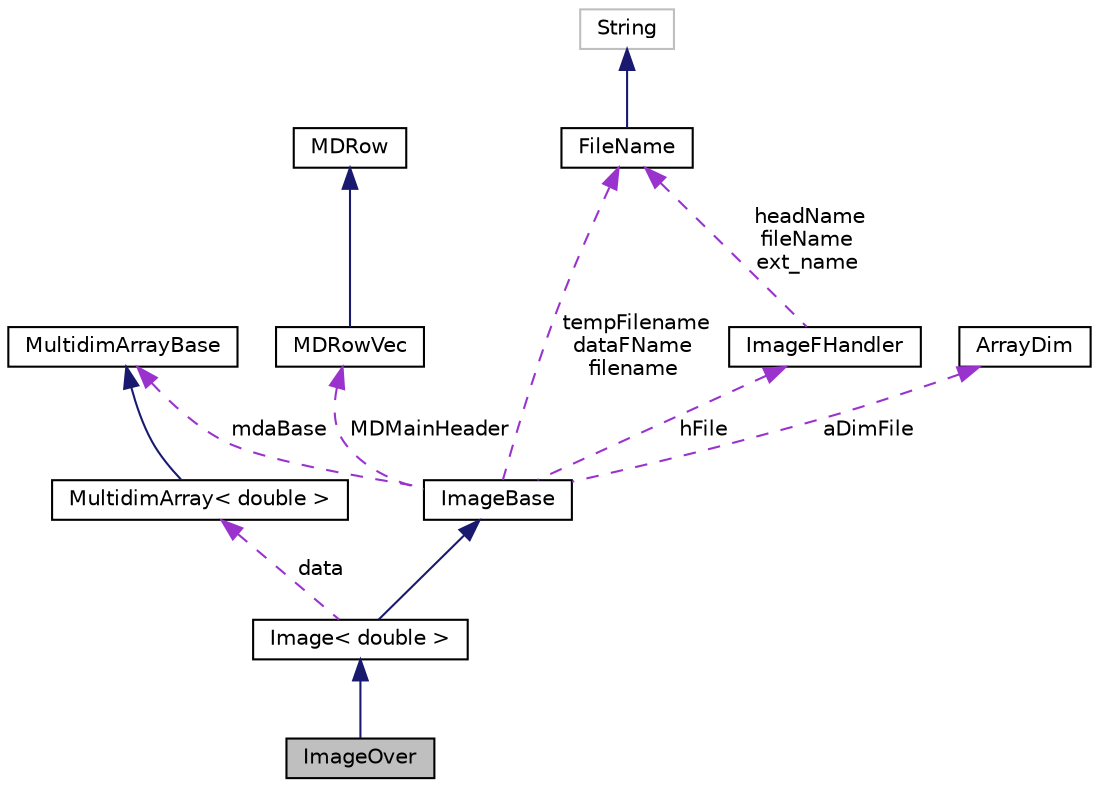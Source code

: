 digraph "ImageOver"
{
  edge [fontname="Helvetica",fontsize="10",labelfontname="Helvetica",labelfontsize="10"];
  node [fontname="Helvetica",fontsize="10",shape=record];
  Node3 [label="ImageOver",height=0.2,width=0.4,color="black", fillcolor="grey75", style="filled", fontcolor="black"];
  Node4 -> Node3 [dir="back",color="midnightblue",fontsize="10",style="solid",fontname="Helvetica"];
  Node4 [label="Image\< double \>",height=0.2,width=0.4,color="black", fillcolor="white", style="filled",URL="$classImage.html"];
  Node5 -> Node4 [dir="back",color="midnightblue",fontsize="10",style="solid",fontname="Helvetica"];
  Node5 [label="ImageBase",height=0.2,width=0.4,color="black", fillcolor="white", style="filled",URL="$classImageBase.html",tooltip="Image base class. "];
  Node6 -> Node5 [dir="back",color="darkorchid3",fontsize="10",style="dashed",label=" mdaBase" ,fontname="Helvetica"];
  Node6 [label="MultidimArrayBase",height=0.2,width=0.4,color="black", fillcolor="white", style="filled",URL="$classMultidimArrayBase.html"];
  Node7 -> Node5 [dir="back",color="darkorchid3",fontsize="10",style="dashed",label=" MDMainHeader" ,fontname="Helvetica"];
  Node7 [label="MDRowVec",height=0.2,width=0.4,color="black", fillcolor="white", style="filled",URL="$classMDRowVec.html"];
  Node8 -> Node7 [dir="back",color="midnightblue",fontsize="10",style="solid",fontname="Helvetica"];
  Node8 [label="MDRow",height=0.2,width=0.4,color="black", fillcolor="white", style="filled",URL="$classMDRow.html"];
  Node9 -> Node5 [dir="back",color="darkorchid3",fontsize="10",style="dashed",label=" hFile" ,fontname="Helvetica"];
  Node9 [label="ImageFHandler",height=0.2,width=0.4,color="black", fillcolor="white", style="filled",URL="$structImageFHandler.html"];
  Node10 -> Node9 [dir="back",color="darkorchid3",fontsize="10",style="dashed",label=" headName\nfileName\next_name" ,fontname="Helvetica"];
  Node10 [label="FileName",height=0.2,width=0.4,color="black", fillcolor="white", style="filled",URL="$classFileName.html"];
  Node11 -> Node10 [dir="back",color="midnightblue",fontsize="10",style="solid",fontname="Helvetica"];
  Node11 [label="String",height=0.2,width=0.4,color="grey75", fillcolor="white", style="filled"];
  Node12 -> Node5 [dir="back",color="darkorchid3",fontsize="10",style="dashed",label=" aDimFile" ,fontname="Helvetica"];
  Node12 [label="ArrayDim",height=0.2,width=0.4,color="black", fillcolor="white", style="filled",URL="$structArrayDim.html"];
  Node10 -> Node5 [dir="back",color="darkorchid3",fontsize="10",style="dashed",label=" tempFilename\ndataFName\nfilename" ,fontname="Helvetica"];
  Node13 -> Node4 [dir="back",color="darkorchid3",fontsize="10",style="dashed",label=" data" ,fontname="Helvetica"];
  Node13 [label="MultidimArray\< double \>",height=0.2,width=0.4,color="black", fillcolor="white", style="filled",URL="$classMultidimArray.html"];
  Node6 -> Node13 [dir="back",color="midnightblue",fontsize="10",style="solid",fontname="Helvetica"];
}
